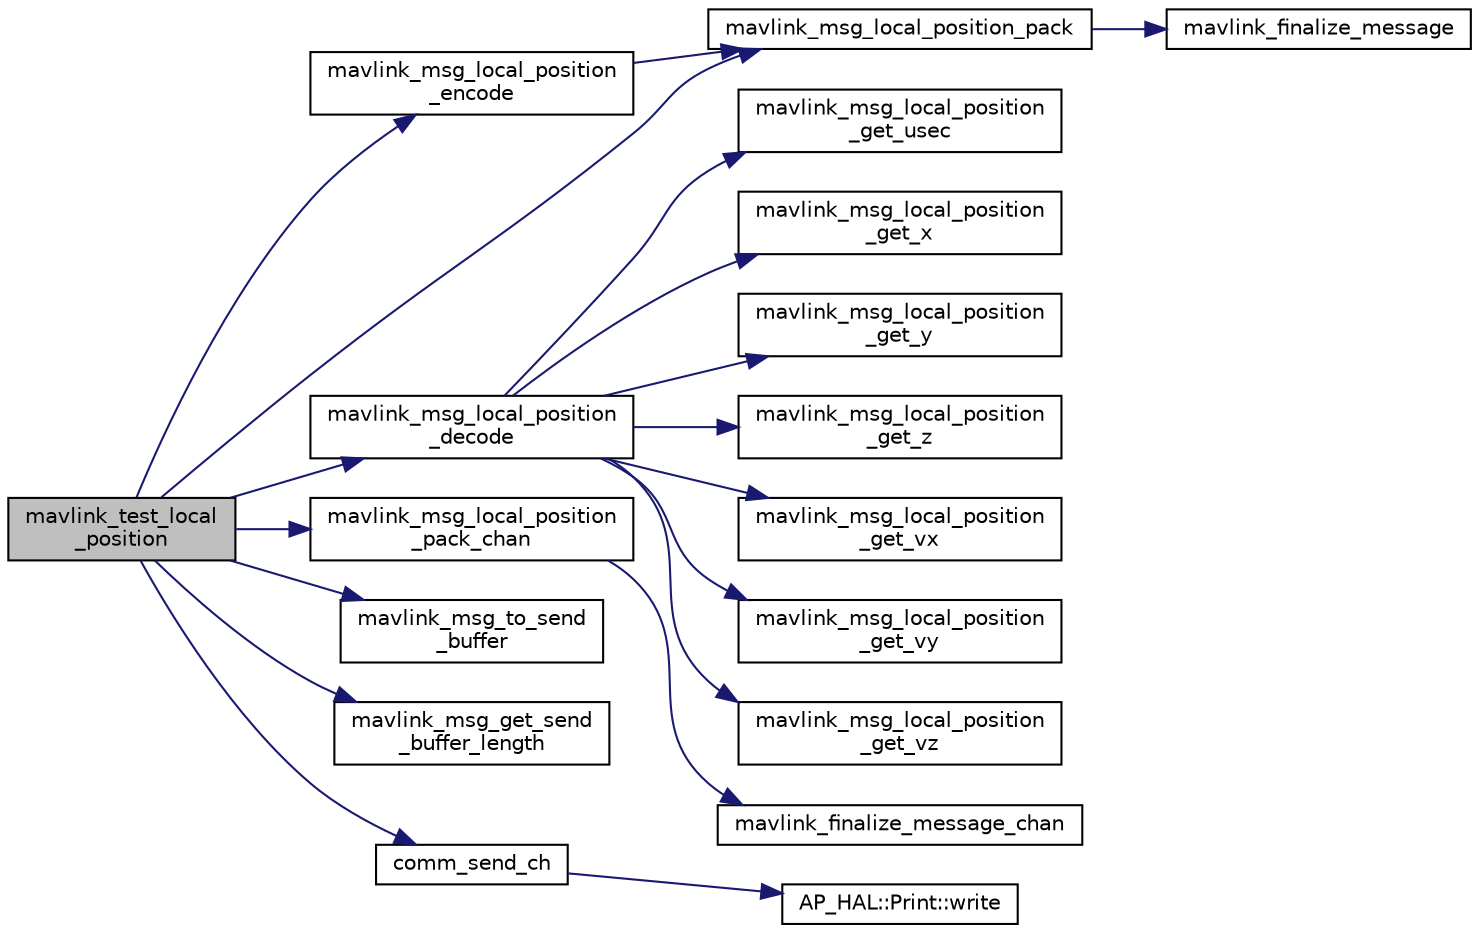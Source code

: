 digraph "mavlink_test_local_position"
{
 // INTERACTIVE_SVG=YES
  edge [fontname="Helvetica",fontsize="10",labelfontname="Helvetica",labelfontsize="10"];
  node [fontname="Helvetica",fontsize="10",shape=record];
  rankdir="LR";
  Node1 [label="mavlink_test_local\l_position",height=0.2,width=0.4,color="black", fillcolor="grey75", style="filled" fontcolor="black"];
  Node1 -> Node2 [color="midnightblue",fontsize="10",style="solid",fontname="Helvetica"];
  Node2 [label="mavlink_msg_local_position\l_encode",height=0.2,width=0.4,color="black", fillcolor="white", style="filled",URL="$mavlink__msg__local__position_8h.html#a898059f691dc26601f5643130fa8973a",tooltip="Encode a local_position struct into a message. "];
  Node2 -> Node3 [color="midnightblue",fontsize="10",style="solid",fontname="Helvetica"];
  Node3 [label="mavlink_msg_local_position_pack",height=0.2,width=0.4,color="black", fillcolor="white", style="filled",URL="$mavlink__msg__local__position_8h.html#abbe581a1d2e35134451209ce84abe1f8",tooltip="Pack a local_position message. "];
  Node3 -> Node4 [color="midnightblue",fontsize="10",style="solid",fontname="Helvetica"];
  Node4 [label="mavlink_finalize_message",height=0.2,width=0.4,color="black", fillcolor="white", style="filled",URL="$v0_89_2mavlink__helpers_8h.html#af3bea083c5ec83f5b6570b2bd4a817d0",tooltip="Finalize a MAVLink message with MAVLINK_COMM_0 as default channel. "];
  Node1 -> Node5 [color="midnightblue",fontsize="10",style="solid",fontname="Helvetica"];
  Node5 [label="mavlink_msg_local_position\l_decode",height=0.2,width=0.4,color="black", fillcolor="white", style="filled",URL="$mavlink__msg__local__position_8h.html#a392187af56007ee2afdf1bc3ee106136",tooltip="Decode a local_position message into a struct. "];
  Node5 -> Node6 [color="midnightblue",fontsize="10",style="solid",fontname="Helvetica"];
  Node6 [label="mavlink_msg_local_position\l_get_usec",height=0.2,width=0.4,color="black", fillcolor="white", style="filled",URL="$mavlink__msg__local__position_8h.html#a992feb31fd38dca8e78c04ba8f912923",tooltip="Send a local_position message. "];
  Node5 -> Node7 [color="midnightblue",fontsize="10",style="solid",fontname="Helvetica"];
  Node7 [label="mavlink_msg_local_position\l_get_x",height=0.2,width=0.4,color="black", fillcolor="white", style="filled",URL="$mavlink__msg__local__position_8h.html#ae1461fb88d9e485dea456090d6550dc3",tooltip="Get field x from local_position message. "];
  Node5 -> Node8 [color="midnightblue",fontsize="10",style="solid",fontname="Helvetica"];
  Node8 [label="mavlink_msg_local_position\l_get_y",height=0.2,width=0.4,color="black", fillcolor="white", style="filled",URL="$mavlink__msg__local__position_8h.html#ad80dd7d2160a6802620d9f497da4c1e9",tooltip="Get field y from local_position message. "];
  Node5 -> Node9 [color="midnightblue",fontsize="10",style="solid",fontname="Helvetica"];
  Node9 [label="mavlink_msg_local_position\l_get_z",height=0.2,width=0.4,color="black", fillcolor="white", style="filled",URL="$mavlink__msg__local__position_8h.html#a80bf81b66e65266708573cec7554e4ae",tooltip="Get field z from local_position message. "];
  Node5 -> Node10 [color="midnightblue",fontsize="10",style="solid",fontname="Helvetica"];
  Node10 [label="mavlink_msg_local_position\l_get_vx",height=0.2,width=0.4,color="black", fillcolor="white", style="filled",URL="$mavlink__msg__local__position_8h.html#a5b302313adda529a4b92017347b43660",tooltip="Get field vx from local_position message. "];
  Node5 -> Node11 [color="midnightblue",fontsize="10",style="solid",fontname="Helvetica"];
  Node11 [label="mavlink_msg_local_position\l_get_vy",height=0.2,width=0.4,color="black", fillcolor="white", style="filled",URL="$mavlink__msg__local__position_8h.html#a8370ca7d71e713feb34015e2fd214613",tooltip="Get field vy from local_position message. "];
  Node5 -> Node12 [color="midnightblue",fontsize="10",style="solid",fontname="Helvetica"];
  Node12 [label="mavlink_msg_local_position\l_get_vz",height=0.2,width=0.4,color="black", fillcolor="white", style="filled",URL="$mavlink__msg__local__position_8h.html#a8da7850091c5cafa7e9a9b68b632398d",tooltip="Get field vz from local_position message. "];
  Node1 -> Node3 [color="midnightblue",fontsize="10",style="solid",fontname="Helvetica"];
  Node1 -> Node13 [color="midnightblue",fontsize="10",style="solid",fontname="Helvetica"];
  Node13 [label="mavlink_msg_local_position\l_pack_chan",height=0.2,width=0.4,color="black", fillcolor="white", style="filled",URL="$mavlink__msg__local__position_8h.html#a979c0feb2caab765146ef28430a4e27d",tooltip="Pack a local_position message on a channel. "];
  Node13 -> Node14 [color="midnightblue",fontsize="10",style="solid",fontname="Helvetica"];
  Node14 [label="mavlink_finalize_message_chan",height=0.2,width=0.4,color="black", fillcolor="white", style="filled",URL="$v0_89_2mavlink__helpers_8h.html#aa66131138fc02101dcc73b4b556ab422",tooltip="Finalize a MAVLink message with channel assignment. "];
  Node1 -> Node15 [color="midnightblue",fontsize="10",style="solid",fontname="Helvetica"];
  Node15 [label="mavlink_msg_to_send\l_buffer",height=0.2,width=0.4,color="black", fillcolor="white", style="filled",URL="$v0_89_2mavlink__helpers_8h.html#afea0a9befa84822fd62c2899ea0d849e",tooltip="Pack a message to send it over a serial byte stream. "];
  Node1 -> Node16 [color="midnightblue",fontsize="10",style="solid",fontname="Helvetica"];
  Node16 [label="mavlink_msg_get_send\l_buffer_length",height=0.2,width=0.4,color="black", fillcolor="white", style="filled",URL="$v0_89_2protocol_8h.html#aa86c08f27aabb7a2e12a67f189f590c8",tooltip="Get the required buffer size for this message. "];
  Node1 -> Node17 [color="midnightblue",fontsize="10",style="solid",fontname="Helvetica"];
  Node17 [label="comm_send_ch",height=0.2,width=0.4,color="black", fillcolor="white", style="filled",URL="$GCS__MAVLink_8h.html#ab753873a1ee10adedd0ce246311468f8"];
  Node17 -> Node18 [color="midnightblue",fontsize="10",style="solid",fontname="Helvetica"];
  Node18 [label="AP_HAL::Print::write",height=0.2,width=0.4,color="black", fillcolor="white", style="filled",URL="$classAP__HAL_1_1Print.html#acc65391952a43334f8f5c9bef341f501"];
}
